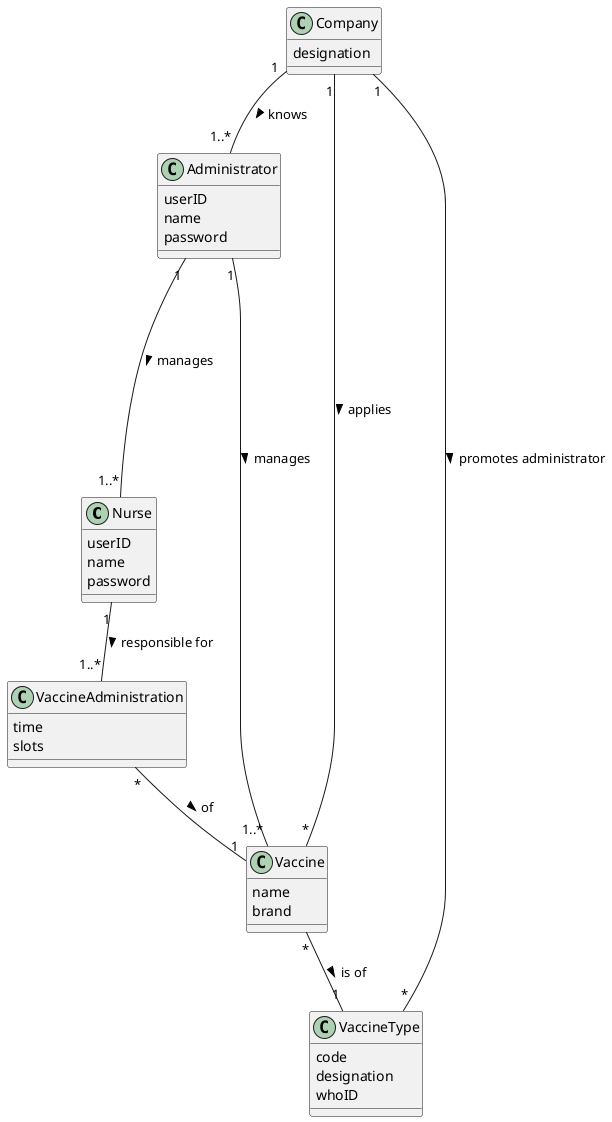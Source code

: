 @startuml
'https://plantuml.com/class-diagram

class Nurse{
  userID
  name
  password
}

class Administrator{
  userID
  name
  password
}

class Vaccine{
  name
  brand
}

class VaccineAdministration{
  time
  slots
}

class Company{
    designation
}

class VaccineType{
  code
  designation
  whoID
}

Administrator "1" ---- "1..*" Nurse: > manages

Administrator "1" -- "1..*" Vaccine: > manages

Nurse "1" -- "1..*" VaccineAdministration: > responsible for

VaccineAdministration "*" -- "1" Vaccine: > of

Company "1" -- "*" Vaccine: > applies
Company "1" -- "1..*" Administrator: > knows
Company "1" -- "*" VaccineType: > promotes administrator
Vaccine "*" -- "1" VaccineType: > is of

@enduml